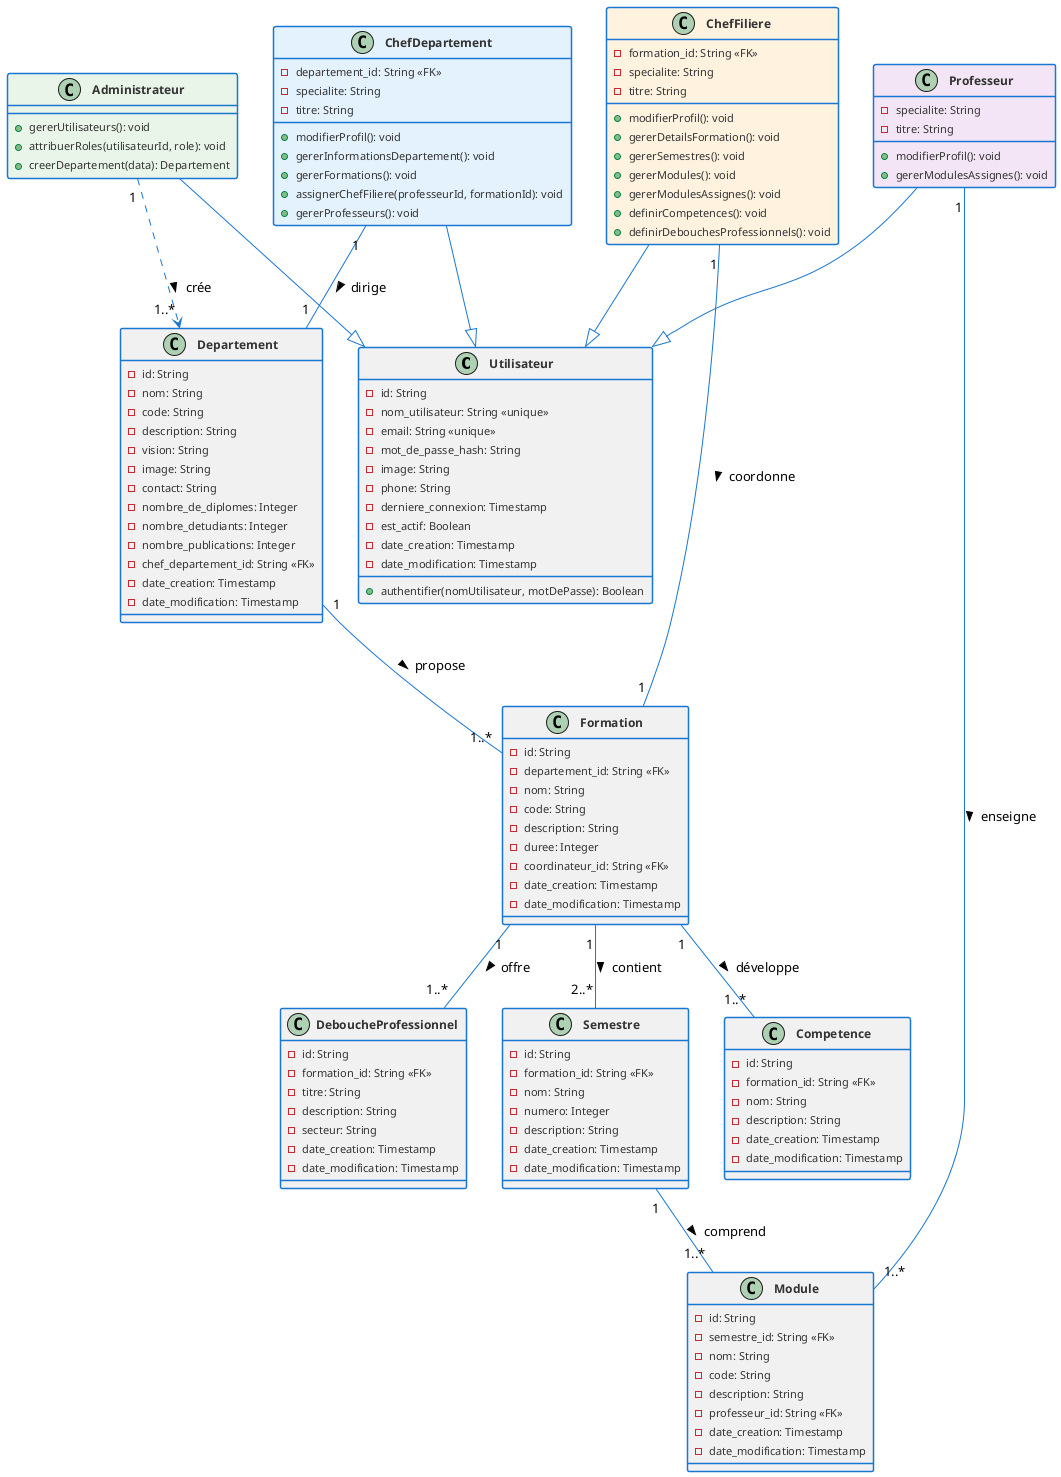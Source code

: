 @startuml Système de Gestion des Départements ENSIAS - Diagramme de Classes

' Styling
!define ENTITY_BG_COLOR #E3F2FD
!define ADMIN_BG_COLOR #E8F5E8
!define CHEF_DEP_BG_COLOR #E3F2FD
!define CHEF_FIL_BG_COLOR #FFF3E0
!define PROF_BG_COLOR #F3E5F5
!define SERVICE_BG_COLOR #ECEFF1

skinparam class {
    ArrowColor #1976D2
    BorderColor #1976D2
    AttributeFontColor #333333
    AttributeFontSize 11
    BorderThickness 1.5
    FontName Arial
    FontSize 12
}

skinparam classFontStyle bold
skinparam backgroundColor white
skinparam shadowing false
skinparam padding 2

' User base class
class Utilisateur {
    -id: String
    -nom_utilisateur: String <<unique>>
    -email: String <<unique>>
    -mot_de_passe_hash: String
    -image: String
    -phone: String
    -derniere_connexion: Timestamp
    -est_actif: Boolean
    -date_creation: Timestamp
    -date_modification: Timestamp
    +authentifier(nomUtilisateur, motDePasse): Boolean
}

' User-specific classes
class Administrateur #E8F5E8 {
    +gererUtilisateurs(): void
    +attribuerRoles(utilisateurId, role): void
    +creerDepartement(data): Departement
}

class ChefDepartement #E3F2FD {
    -departement_id: String <<FK>>
    -specialite: String
    -titre: String
    +modifierProfil(): void
    +gererInformationsDepartement(): void
    +gererFormations(): void
    +assignerChefFiliere(professeurId, formationId): void
    +gererProfesseurs(): void
}

class ChefFiliere #FFF3E0 {
    -formation_id: String <<FK>>
    -specialite: String
    -titre: String
    +modifierProfil(): void
    +gererDetailsFormation(): void
    +gererSemestres(): void
    +gererModules(): void
    +gererModulesAssignes(): void
    +definirCompetences(): void
    +definirDebouchesProfessionnels(): void
}

class Professeur #F3E5F5 {
    -specialite: String
    -titre: String
    +modifierProfil(): void
    +gererModulesAssignes(): void
}

' Core entities
class Departement {
    -id: String
    -nom: String
    -code: String
    -description: String
    -vision: String
    -image: String
    -contact: String
    -nombre_de_diplomes: Integer
    -nombre_detudiants: Integer
    -nombre_publications: Integer
    -chef_departement_id: String <<FK>>
    -date_creation: Timestamp
    -date_modification: Timestamp
}

class Formation {
    -id: String
    -departement_id: String <<FK>>
    -nom: String
    -code: String
    -description: String
    -duree: Integer
    -coordinateur_id: String <<FK>>
    -date_creation: Timestamp
    -date_modification: Timestamp
}

class Semestre {
    -id: String
    -formation_id: String <<FK>>
    -nom: String
    -numero: Integer
    -description: String
    -date_creation: Timestamp
    -date_modification: Timestamp
}

class Module {
    -id: String
    -semestre_id: String <<FK>>
    -nom: String
    -code: String
    -description: String
    -professeur_id: String <<FK>>
    -date_creation: Timestamp
    -date_modification: Timestamp
}

class Competence {
    -id: String
    -formation_id: String <<FK>>
    -nom: String
    -description: String
    -date_creation: Timestamp
    -date_modification: Timestamp
}

class DeboucheProfessionnel {
    -id: String
    -formation_id: String <<FK>>
    -titre: String
    -description: String
    -secteur: String
    -date_creation: Timestamp
    -date_modification: Timestamp
}

' Inheritance relationships
Administrateur --|> Utilisateur
ChefDepartement --|> Utilisateur
ChefFiliere --|> Utilisateur
Professeur --|> Utilisateur

' Entity relationships
ChefDepartement "1" -- "1" Departement : dirige >
ChefFiliere "1" -- "1" Formation : coordonne >
Professeur "1" -- "1..*" Module : enseigne >

' Admin can create departments
Administrateur "1" ..> "1..*" Departement : crée >

Departement "1" -- "1..*" Formation : propose >
Formation "1" -- "2..*" Semestre : contient >
Formation "1" -- "1..*" Competence : développe >
Formation "1" -- "1..*" DeboucheProfessionnel : offre >
Semestre "1" -- "1..*" Module : comprend >



@enduml